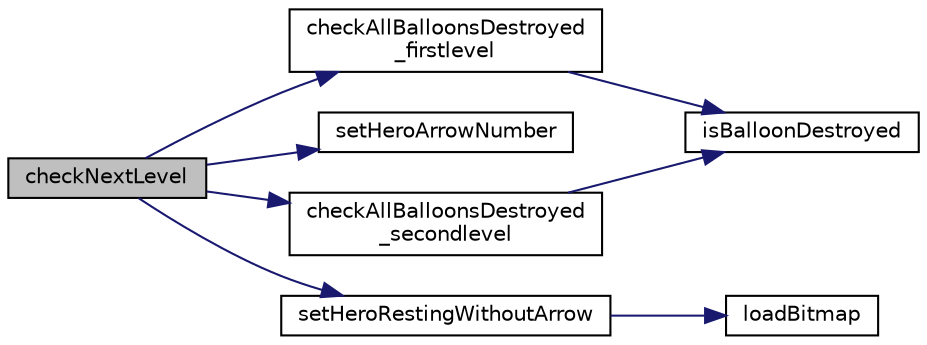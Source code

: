 digraph "checkNextLevel"
{
  edge [fontname="Helvetica",fontsize="10",labelfontname="Helvetica",labelfontsize="10"];
  node [fontname="Helvetica",fontsize="10",shape=record];
  rankdir="LR";
  Node84 [label="checkNextLevel",height=0.2,width=0.4,color="black", fillcolor="grey75", style="filled", fontcolor="black"];
  Node84 -> Node85 [color="midnightblue",fontsize="10",style="solid",fontname="Helvetica"];
  Node85 [label="checkAllBalloonsDestroyed\l_firstlevel",height=0.2,width=0.4,color="black", fillcolor="white", style="filled",URL="$group___bow.html#ga39e62f19b65cf75938cad874e8a1b740",tooltip="Checks if all balloons are destroyed on the first stage. "];
  Node85 -> Node86 [color="midnightblue",fontsize="10",style="solid",fontname="Helvetica"];
  Node86 [label="isBalloonDestroyed",height=0.2,width=0.4,color="black", fillcolor="white", style="filled",URL="$group___balloon.html#ga71613a4d22615e3370ad9b26997ab709",tooltip="Checks if a balloon is destroyed or not. "];
  Node84 -> Node87 [color="midnightblue",fontsize="10",style="solid",fontname="Helvetica"];
  Node87 [label="setHeroArrowNumber",height=0.2,width=0.4,color="black", fillcolor="white", style="filled",URL="$group___hero.html#ga9ed00262c1adf61058446db2d914e740",tooltip="Changes the arrows the hero has to a certain number. "];
  Node84 -> Node88 [color="midnightblue",fontsize="10",style="solid",fontname="Helvetica"];
  Node88 [label="setHeroRestingWithoutArrow",height=0.2,width=0.4,color="black", fillcolor="white", style="filled",URL="$group___hero.html#ga1a5faa1bd7f20ec6050a5eca6d619ee7",tooltip="Makes the hero be in &#39;rest position&#39; with no arrow assigned. "];
  Node88 -> Node89 [color="midnightblue",fontsize="10",style="solid",fontname="Helvetica"];
  Node89 [label="loadBitmap",height=0.2,width=0.4,color="black", fillcolor="white", style="filled",URL="$group___bitmap.html#ga3506880ffd407c36eb8aaddd2c1606d2",tooltip="Loads a bmp image. "];
  Node84 -> Node90 [color="midnightblue",fontsize="10",style="solid",fontname="Helvetica"];
  Node90 [label="checkAllBalloonsDestroyed\l_secondlevel",height=0.2,width=0.4,color="black", fillcolor="white", style="filled",URL="$group___bow.html#ga6114593d372cf75a4b4d390f1ecfd32c",tooltip="Checks if all balloons are destroyed on the second stage. "];
  Node90 -> Node86 [color="midnightblue",fontsize="10",style="solid",fontname="Helvetica"];
}
